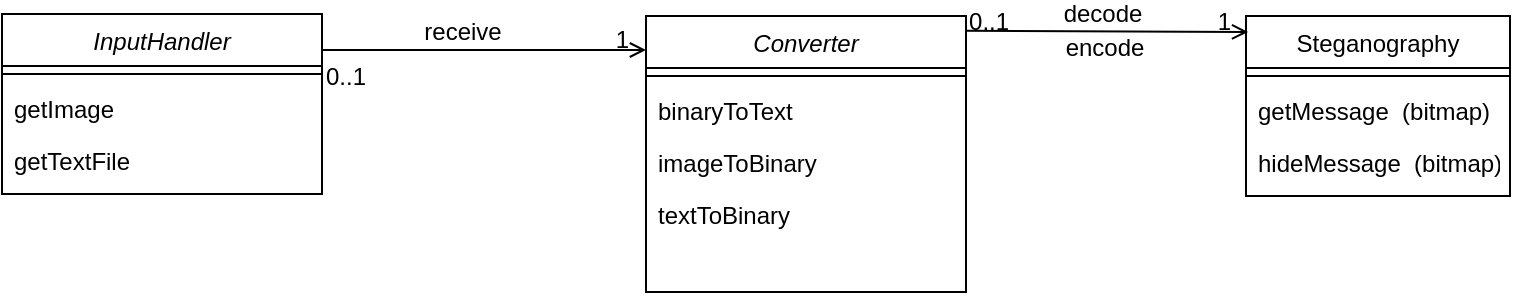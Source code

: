 <mxfile version="13.9.9" type="device"><diagram id="C5RBs43oDa-KdzZeNtuy" name="Page-1"><mxGraphModel dx="730" dy="347" grid="1" gridSize="10" guides="1" tooltips="1" connect="1" arrows="1" fold="1" page="1" pageScale="1" pageWidth="827" pageHeight="1169" math="0" shadow="0"><root><mxCell id="WIyWlLk6GJQsqaUBKTNV-0"/><mxCell id="WIyWlLk6GJQsqaUBKTNV-1" parent="WIyWlLk6GJQsqaUBKTNV-0"/><mxCell id="zkfFHV4jXpPFQw0GAbJ--0" value="Converter" style="swimlane;fontStyle=2;align=center;verticalAlign=top;childLayout=stackLayout;horizontal=1;startSize=26;horizontalStack=0;resizeParent=1;resizeLast=0;collapsible=1;marginBottom=0;rounded=0;shadow=0;strokeWidth=1;" parent="WIyWlLk6GJQsqaUBKTNV-1" vertex="1"><mxGeometry x="352" y="151" width="160" height="138" as="geometry"><mxRectangle x="230" y="140" width="160" height="26" as="alternateBounds"/></mxGeometry></mxCell><mxCell id="zkfFHV4jXpPFQw0GAbJ--4" value="" style="line;html=1;strokeWidth=1;align=left;verticalAlign=middle;spacingTop=-1;spacingLeft=3;spacingRight=3;rotatable=0;labelPosition=right;points=[];portConstraint=eastwest;" parent="zkfFHV4jXpPFQw0GAbJ--0" vertex="1"><mxGeometry y="26" width="160" height="8" as="geometry"/></mxCell><mxCell id="zkfFHV4jXpPFQw0GAbJ--5" value="binaryToText" style="text;align=left;verticalAlign=top;spacingLeft=4;spacingRight=4;overflow=hidden;rotatable=0;points=[[0,0.5],[1,0.5]];portConstraint=eastwest;" parent="zkfFHV4jXpPFQw0GAbJ--0" vertex="1"><mxGeometry y="34" width="160" height="26" as="geometry"/></mxCell><mxCell id="kOZgZGPdhnIIkju36kKI-1" value="imageToBinary" style="text;align=left;verticalAlign=top;spacingLeft=4;spacingRight=4;overflow=hidden;rotatable=0;points=[[0,0.5],[1,0.5]];portConstraint=eastwest;" parent="zkfFHV4jXpPFQw0GAbJ--0" vertex="1"><mxGeometry y="60" width="160" height="26" as="geometry"/></mxCell><mxCell id="kOZgZGPdhnIIkju36kKI-0" value="textToBinary" style="text;align=left;verticalAlign=top;spacingLeft=4;spacingRight=4;overflow=hidden;rotatable=0;points=[[0,0.5],[1,0.5]];portConstraint=eastwest;" parent="zkfFHV4jXpPFQw0GAbJ--0" vertex="1"><mxGeometry y="86" width="160" height="26" as="geometry"/></mxCell><mxCell id="zkfFHV4jXpPFQw0GAbJ--17" value="Steganography" style="swimlane;fontStyle=0;align=center;verticalAlign=top;childLayout=stackLayout;horizontal=1;startSize=26;horizontalStack=0;resizeParent=1;resizeLast=0;collapsible=1;marginBottom=0;rounded=0;shadow=0;strokeWidth=1;" parent="WIyWlLk6GJQsqaUBKTNV-1" vertex="1"><mxGeometry x="652" y="151" width="132" height="90" as="geometry"><mxRectangle x="550" y="140" width="160" height="26" as="alternateBounds"/></mxGeometry></mxCell><mxCell id="zkfFHV4jXpPFQw0GAbJ--23" value="" style="line;html=1;strokeWidth=1;align=left;verticalAlign=middle;spacingTop=-1;spacingLeft=3;spacingRight=3;rotatable=0;labelPosition=right;points=[];portConstraint=eastwest;" parent="zkfFHV4jXpPFQw0GAbJ--17" vertex="1"><mxGeometry y="26" width="132" height="8" as="geometry"/></mxCell><mxCell id="zkfFHV4jXpPFQw0GAbJ--24" value="getMessage  (bitmap)" style="text;align=left;verticalAlign=top;spacingLeft=4;spacingRight=4;overflow=hidden;rotatable=0;points=[[0,0.5],[1,0.5]];portConstraint=eastwest;" parent="zkfFHV4jXpPFQw0GAbJ--17" vertex="1"><mxGeometry y="34" width="132" height="26" as="geometry"/></mxCell><mxCell id="tyiCRGlq6y3fGnnGxmjZ-3" value="hideMessage  (bitmap)" style="text;align=left;verticalAlign=top;spacingLeft=4;spacingRight=4;overflow=hidden;rotatable=0;points=[[0,0.5],[1,0.5]];portConstraint=eastwest;" parent="zkfFHV4jXpPFQw0GAbJ--17" vertex="1"><mxGeometry y="60" width="132" height="26" as="geometry"/></mxCell><mxCell id="zkfFHV4jXpPFQw0GAbJ--26" value="" style="endArrow=open;shadow=0;strokeWidth=1;rounded=0;endFill=1;edgeStyle=elbowEdgeStyle;elbow=vertical;exitX=0.997;exitY=0.053;exitDx=0;exitDy=0;exitPerimeter=0;entryX=0.008;entryY=0.085;entryDx=0;entryDy=0;entryPerimeter=0;" parent="WIyWlLk6GJQsqaUBKTNV-1" source="zkfFHV4jXpPFQw0GAbJ--0" target="zkfFHV4jXpPFQw0GAbJ--17" edge="1"><mxGeometry x="0.5" y="41" relative="1" as="geometry"><mxPoint x="512" y="163" as="sourcePoint"/><mxPoint x="672" y="163" as="targetPoint"/><mxPoint x="-40" y="32" as="offset"/><Array as="points"><mxPoint x="692" y="159"/><mxPoint x="672" y="171"/><mxPoint x="672" y="181"/><mxPoint x="662" y="201"/><mxPoint x="622" y="161"/></Array></mxGeometry></mxCell><mxCell id="zkfFHV4jXpPFQw0GAbJ--27" value="0..1" style="resizable=0;align=left;verticalAlign=bottom;labelBackgroundColor=none;fontSize=12;" parent="zkfFHV4jXpPFQw0GAbJ--26" connectable="0" vertex="1"><mxGeometry x="-1" relative="1" as="geometry"><mxPoint y="4" as="offset"/></mxGeometry></mxCell><mxCell id="zkfFHV4jXpPFQw0GAbJ--28" value="1" style="resizable=0;align=right;verticalAlign=bottom;labelBackgroundColor=none;fontSize=12;" parent="zkfFHV4jXpPFQw0GAbJ--26" connectable="0" vertex="1"><mxGeometry x="1" relative="1" as="geometry"><mxPoint x="-7" y="4" as="offset"/></mxGeometry></mxCell><mxCell id="zkfFHV4jXpPFQw0GAbJ--29" value="decode" style="text;html=1;resizable=0;points=[];;align=center;verticalAlign=middle;labelBackgroundColor=none;rounded=0;shadow=0;strokeWidth=1;fontSize=12;" parent="zkfFHV4jXpPFQw0GAbJ--26" vertex="1" connectable="0"><mxGeometry x="0.5" y="49" relative="1" as="geometry"><mxPoint x="-38" y="40" as="offset"/></mxGeometry></mxCell><mxCell id="tyiCRGlq6y3fGnnGxmjZ-6" value="encode" style="text;html=1;resizable=0;points=[];;align=center;verticalAlign=middle;labelBackgroundColor=none;rounded=0;shadow=0;strokeWidth=1;fontSize=12;" parent="WIyWlLk6GJQsqaUBKTNV-1" vertex="1" connectable="0"><mxGeometry x="570" y="210" as="geometry"><mxPoint x="11" y="-43" as="offset"/></mxGeometry></mxCell><mxCell id="pPhJTySh992mZ4ztPPAy-0" value="InputHandler" style="swimlane;fontStyle=2;align=center;verticalAlign=top;childLayout=stackLayout;horizontal=1;startSize=26;horizontalStack=0;resizeParent=1;resizeLast=0;collapsible=1;marginBottom=0;rounded=0;shadow=0;strokeWidth=1;" vertex="1" parent="WIyWlLk6GJQsqaUBKTNV-1"><mxGeometry x="30" y="150" width="160" height="90" as="geometry"><mxRectangle x="230" y="140" width="160" height="26" as="alternateBounds"/></mxGeometry></mxCell><mxCell id="pPhJTySh992mZ4ztPPAy-1" value="" style="line;html=1;strokeWidth=1;align=left;verticalAlign=middle;spacingTop=-1;spacingLeft=3;spacingRight=3;rotatable=0;labelPosition=right;points=[];portConstraint=eastwest;" vertex="1" parent="pPhJTySh992mZ4ztPPAy-0"><mxGeometry y="26" width="160" height="8" as="geometry"/></mxCell><mxCell id="pPhJTySh992mZ4ztPPAy-2" value="getImage" style="text;align=left;verticalAlign=top;spacingLeft=4;spacingRight=4;overflow=hidden;rotatable=0;points=[[0,0.5],[1,0.5]];portConstraint=eastwest;" vertex="1" parent="pPhJTySh992mZ4ztPPAy-0"><mxGeometry y="34" width="160" height="26" as="geometry"/></mxCell><mxCell id="pPhJTySh992mZ4ztPPAy-3" value="getTextFile" style="text;align=left;verticalAlign=top;spacingLeft=4;spacingRight=4;overflow=hidden;rotatable=0;points=[[0,0.5],[1,0.5]];portConstraint=eastwest;" vertex="1" parent="pPhJTySh992mZ4ztPPAy-0"><mxGeometry y="60" width="160" height="26" as="geometry"/></mxCell><mxCell id="pPhJTySh992mZ4ztPPAy-5" value="" style="endArrow=open;shadow=0;strokeWidth=1;rounded=0;endFill=1;edgeStyle=elbowEdgeStyle;elbow=vertical;exitX=1;exitY=0.25;exitDx=0;exitDy=0;entryX=0;entryY=0.12;entryDx=0;entryDy=0;entryPerimeter=0;" edge="1" parent="WIyWlLk6GJQsqaUBKTNV-1" source="pPhJTySh992mZ4ztPPAy-0" target="zkfFHV4jXpPFQw0GAbJ--0"><mxGeometry x="0.5" y="41" relative="1" as="geometry"><mxPoint x="250" y="168.314" as="sourcePoint"/><mxPoint x="391.536" y="168.65" as="targetPoint"/><mxPoint x="-40" y="32" as="offset"/><Array as="points"><mxPoint x="330" y="168"/><mxPoint x="320" y="160"/><mxPoint x="330" y="160"/><mxPoint x="430.48" y="169"/><mxPoint x="410.48" y="181"/><mxPoint x="410.48" y="191"/><mxPoint x="400.48" y="211"/><mxPoint x="360.48" y="171"/></Array></mxGeometry></mxCell><mxCell id="pPhJTySh992mZ4ztPPAy-6" value="0..1" style="resizable=0;align=left;verticalAlign=bottom;labelBackgroundColor=none;fontSize=12;" connectable="0" vertex="1" parent="pPhJTySh992mZ4ztPPAy-5"><mxGeometry x="-1" relative="1" as="geometry"><mxPoint y="17.5" as="offset"/></mxGeometry></mxCell><mxCell id="pPhJTySh992mZ4ztPPAy-7" value="1" style="resizable=0;align=right;verticalAlign=bottom;labelBackgroundColor=none;fontSize=12;" connectable="0" vertex="1" parent="pPhJTySh992mZ4ztPPAy-5"><mxGeometry x="1" relative="1" as="geometry"><mxPoint x="-7" y="4" as="offset"/></mxGeometry></mxCell><mxCell id="pPhJTySh992mZ4ztPPAy-8" value="receive" style="text;html=1;resizable=0;points=[];;align=center;verticalAlign=middle;labelBackgroundColor=none;rounded=0;shadow=0;strokeWidth=1;fontSize=12;" vertex="1" connectable="0" parent="pPhJTySh992mZ4ztPPAy-5"><mxGeometry x="0.5" y="49" relative="1" as="geometry"><mxPoint x="-50.64" y="40" as="offset"/></mxGeometry></mxCell></root></mxGraphModel></diagram></mxfile>
